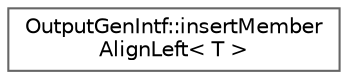 digraph "Graphical Class Hierarchy"
{
 // INTERACTIVE_SVG=YES
 // LATEX_PDF_SIZE
  bgcolor="transparent";
  edge [fontname=Helvetica,fontsize=10,labelfontname=Helvetica,labelfontsize=10];
  node [fontname=Helvetica,fontsize=10,shape=box,height=0.2,width=0.4];
  rankdir="LR";
  Node0 [label="OutputGenIntf::insertMember\lAlignLeft\< T \>",height=0.2,width=0.4,color="grey40", fillcolor="white", style="filled",URL="$d4/dfe/struct_output_gen_intf_1_1insert_member_align_left.html",tooltip=" "];
}
